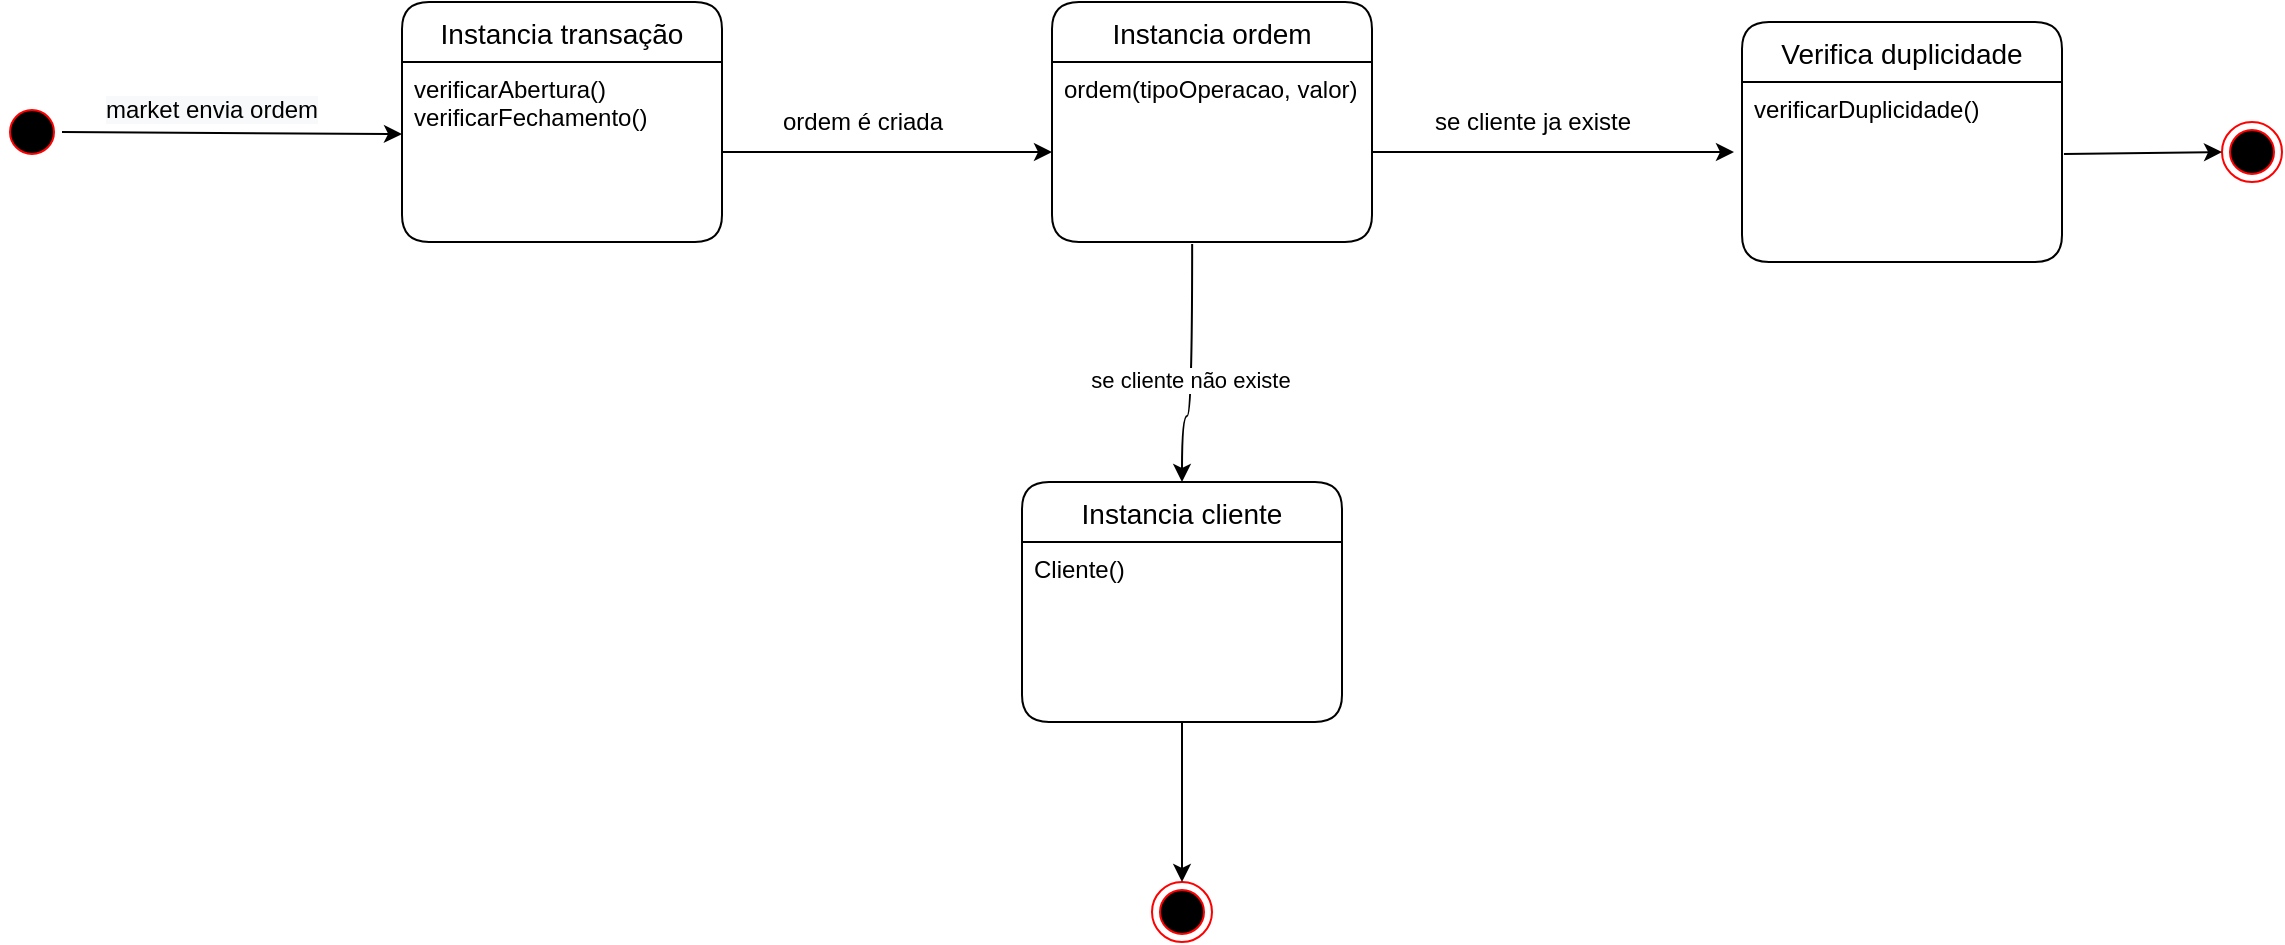 <mxfile version="18.2.1" type="device"><diagram id="uP5HyBQJBi4eFQkLCWJ7" name="Page-1"><mxGraphModel dx="1382" dy="795" grid="1" gridSize="10" guides="1" tooltips="1" connect="1" arrows="1" fold="1" page="1" pageScale="1" pageWidth="1654" pageHeight="2336" math="0" shadow="0"><root><mxCell id="0"/><mxCell id="1" parent="0"/><mxCell id="L3CQWa56UTbB_HioJODC-1" value="" style="ellipse;html=1;shape=endState;fillColor=#000000;strokeColor=#ff0000;" parent="1" vertex="1"><mxGeometry x="905" y="630" width="30" height="30" as="geometry"/></mxCell><mxCell id="L3CQWa56UTbB_HioJODC-2" value="" style="ellipse;html=1;shape=startState;fillColor=#000000;strokeColor=#ff0000;" parent="1" vertex="1"><mxGeometry x="330" y="240" width="30" height="30" as="geometry"/></mxCell><mxCell id="L3CQWa56UTbB_HioJODC-7" value="Instancia transação" style="swimlane;childLayout=stackLayout;horizontal=1;startSize=30;horizontalStack=0;rounded=1;fontSize=14;fontStyle=0;strokeWidth=1;resizeParent=0;resizeLast=1;shadow=0;dashed=0;align=center;fillColor=default;" parent="1" vertex="1"><mxGeometry x="530" y="190" width="160" height="120" as="geometry"><mxRectangle x="220" y="320" width="70" height="30" as="alternateBounds"/></mxGeometry></mxCell><mxCell id="L3CQWa56UTbB_HioJODC-8" value="verificarAbertura()&#10;verificarFechamento()" style="align=left;strokeColor=none;fillColor=none;spacingLeft=4;fontSize=12;verticalAlign=top;resizable=0;rotatable=0;part=1;" parent="L3CQWa56UTbB_HioJODC-7" vertex="1"><mxGeometry y="30" width="160" height="90" as="geometry"/></mxCell><mxCell id="L3CQWa56UTbB_HioJODC-31" value="Instancia cliente" style="swimlane;childLayout=stackLayout;horizontal=1;startSize=30;horizontalStack=0;rounded=1;fontSize=14;fontStyle=0;strokeWidth=1;resizeParent=0;resizeLast=1;shadow=0;dashed=0;align=center;fillColor=default;" parent="1" vertex="1"><mxGeometry x="840" y="430" width="160" height="120" as="geometry"><mxRectangle x="220" y="320" width="70" height="30" as="alternateBounds"/></mxGeometry></mxCell><mxCell id="L3CQWa56UTbB_HioJODC-32" value="Cliente()" style="align=left;strokeColor=none;fillColor=none;spacingLeft=4;fontSize=12;verticalAlign=top;resizable=0;rotatable=0;part=1;" parent="L3CQWa56UTbB_HioJODC-31" vertex="1"><mxGeometry y="30" width="160" height="90" as="geometry"/></mxCell><mxCell id="L3CQWa56UTbB_HioJODC-33" style="edgeStyle=orthogonalEdgeStyle;curved=1;orthogonalLoop=1;jettySize=auto;html=1;entryX=0.5;entryY=0;entryDx=0;entryDy=0;exitX=0.438;exitY=1.011;exitDx=0;exitDy=0;exitPerimeter=0;" parent="1" source="L3CQWa56UTbB_HioJODC-44" target="L3CQWa56UTbB_HioJODC-31" edge="1"><mxGeometry relative="1" as="geometry"><mxPoint x="925" y="363" as="sourcePoint"/><Array as="points"><mxPoint x="925" y="397"/><mxPoint x="920" y="397"/></Array></mxGeometry></mxCell><mxCell id="L3CQWa56UTbB_HioJODC-36" value="se cliente não existe" style="edgeLabel;html=1;align=center;verticalAlign=middle;resizable=0;points=[];" parent="L3CQWa56UTbB_HioJODC-33" vertex="1" connectable="0"><mxGeometry x="0.085" y="-1" relative="1" as="geometry"><mxPoint as="offset"/></mxGeometry></mxCell><mxCell id="L3CQWa56UTbB_HioJODC-43" value="Instancia ordem" style="swimlane;childLayout=stackLayout;horizontal=1;startSize=30;horizontalStack=0;rounded=1;fontSize=14;fontStyle=0;strokeWidth=1;resizeParent=0;resizeLast=1;shadow=0;dashed=0;align=center;fillColor=default;" parent="1" vertex="1"><mxGeometry x="855" y="190" width="160" height="120" as="geometry"><mxRectangle x="220" y="320" width="70" height="30" as="alternateBounds"/></mxGeometry></mxCell><mxCell id="L3CQWa56UTbB_HioJODC-44" value="ordem(tipoOperacao, valor)" style="align=left;strokeColor=none;fillColor=none;spacingLeft=4;fontSize=12;verticalAlign=top;resizable=0;rotatable=0;part=1;" parent="L3CQWa56UTbB_HioJODC-43" vertex="1"><mxGeometry y="30" width="160" height="90" as="geometry"/></mxCell><mxCell id="L3CQWa56UTbB_HioJODC-46" style="edgeStyle=orthogonalEdgeStyle;rounded=0;orthogonalLoop=1;jettySize=auto;html=1;entryX=0;entryY=0.5;entryDx=0;entryDy=0;exitX=1;exitY=0.5;exitDx=0;exitDy=0;" parent="1" source="L3CQWa56UTbB_HioJODC-8" target="L3CQWa56UTbB_HioJODC-44" edge="1"><mxGeometry relative="1" as="geometry"><mxPoint x="665" y="265" as="sourcePoint"/></mxGeometry></mxCell><mxCell id="L3CQWa56UTbB_HioJODC-47" value="ordem é criada" style="text;html=1;align=center;verticalAlign=middle;resizable=0;points=[];autosize=1;strokeColor=none;fillColor=none;" parent="1" vertex="1"><mxGeometry x="710" y="240" width="100" height="20" as="geometry"/></mxCell><mxCell id="L3CQWa56UTbB_HioJODC-58" style="edgeStyle=orthogonalEdgeStyle;curved=1;orthogonalLoop=1;jettySize=auto;html=1;exitX=0.5;exitY=1;exitDx=0;exitDy=0;" parent="1" source="L3CQWa56UTbB_HioJODC-32" target="L3CQWa56UTbB_HioJODC-1" edge="1"><mxGeometry relative="1" as="geometry"><mxPoint x="935" y="790" as="sourcePoint"/></mxGeometry></mxCell><mxCell id="6P3JNkc95Tnil8T7xcrF-1" value="" style="endArrow=classic;html=1;rounded=0;exitX=1;exitY=0.5;exitDx=0;exitDy=0;entryX=0;entryY=0.4;entryDx=0;entryDy=0;entryPerimeter=0;" parent="1" source="L3CQWa56UTbB_HioJODC-2" target="L3CQWa56UTbB_HioJODC-8" edge="1"><mxGeometry width="50" height="50" relative="1" as="geometry"><mxPoint x="680" y="430" as="sourcePoint"/><mxPoint x="730" y="380" as="targetPoint"/></mxGeometry></mxCell><mxCell id="6P3JNkc95Tnil8T7xcrF-2" value="&lt;span style=&quot;color: rgb(0, 0, 0); font-family: Helvetica; font-size: 12px; font-style: normal; font-variant-ligatures: normal; font-variant-caps: normal; font-weight: 400; letter-spacing: normal; orphans: 2; text-align: center; text-indent: 0px; text-transform: none; widows: 2; word-spacing: 0px; -webkit-text-stroke-width: 0px; background-color: rgb(248, 249, 250); text-decoration-thickness: initial; text-decoration-style: initial; text-decoration-color: initial; float: none; display: inline !important;&quot;&gt;market envia ordem&lt;/span&gt;" style="text;whiteSpace=wrap;html=1;" parent="1" vertex="1"><mxGeometry x="380" y="230" width="130" height="30" as="geometry"/></mxCell><mxCell id="duLEmARnYi3cGFrU_zdu-6" value="" style="endArrow=classic;html=1;rounded=0;exitX=1;exitY=0.5;exitDx=0;exitDy=0;entryX=-0.025;entryY=0.389;entryDx=0;entryDy=0;entryPerimeter=0;" edge="1" parent="1" source="L3CQWa56UTbB_HioJODC-44" target="duLEmARnYi3cGFrU_zdu-9"><mxGeometry width="50" height="50" relative="1" as="geometry"><mxPoint x="980" y="420" as="sourcePoint"/><mxPoint x="1190" y="265" as="targetPoint"/></mxGeometry></mxCell><mxCell id="duLEmARnYi3cGFrU_zdu-7" value="se cliente ja existe" style="text;html=1;align=center;verticalAlign=middle;resizable=0;points=[];autosize=1;strokeColor=none;fillColor=none;" vertex="1" parent="1"><mxGeometry x="1040" y="240" width="110" height="20" as="geometry"/></mxCell><mxCell id="duLEmARnYi3cGFrU_zdu-8" value="Verifica duplicidade" style="swimlane;childLayout=stackLayout;horizontal=1;startSize=30;horizontalStack=0;rounded=1;fontSize=14;fontStyle=0;strokeWidth=1;resizeParent=0;resizeLast=1;shadow=0;dashed=0;align=center;fillColor=default;" vertex="1" parent="1"><mxGeometry x="1200" y="200" width="160" height="120" as="geometry"><mxRectangle x="220" y="320" width="70" height="30" as="alternateBounds"/></mxGeometry></mxCell><mxCell id="duLEmARnYi3cGFrU_zdu-9" value="verificarDuplicidade()" style="align=left;strokeColor=none;fillColor=none;spacingLeft=4;fontSize=12;verticalAlign=top;resizable=0;rotatable=0;part=1;" vertex="1" parent="duLEmARnYi3cGFrU_zdu-8"><mxGeometry y="30" width="160" height="90" as="geometry"/></mxCell><mxCell id="duLEmARnYi3cGFrU_zdu-11" value="" style="ellipse;html=1;shape=endState;fillColor=#000000;strokeColor=#ff0000;" vertex="1" parent="1"><mxGeometry x="1440" y="250" width="30" height="30" as="geometry"/></mxCell><mxCell id="duLEmARnYi3cGFrU_zdu-12" value="" style="endArrow=classic;html=1;rounded=0;entryX=0;entryY=0.5;entryDx=0;entryDy=0;exitX=1.006;exitY=0.4;exitDx=0;exitDy=0;exitPerimeter=0;" edge="1" parent="1" source="duLEmARnYi3cGFrU_zdu-9" target="duLEmARnYi3cGFrU_zdu-11"><mxGeometry width="50" height="50" relative="1" as="geometry"><mxPoint x="980" y="420" as="sourcePoint"/><mxPoint x="1030" y="370" as="targetPoint"/></mxGeometry></mxCell></root></mxGraphModel></diagram></mxfile>